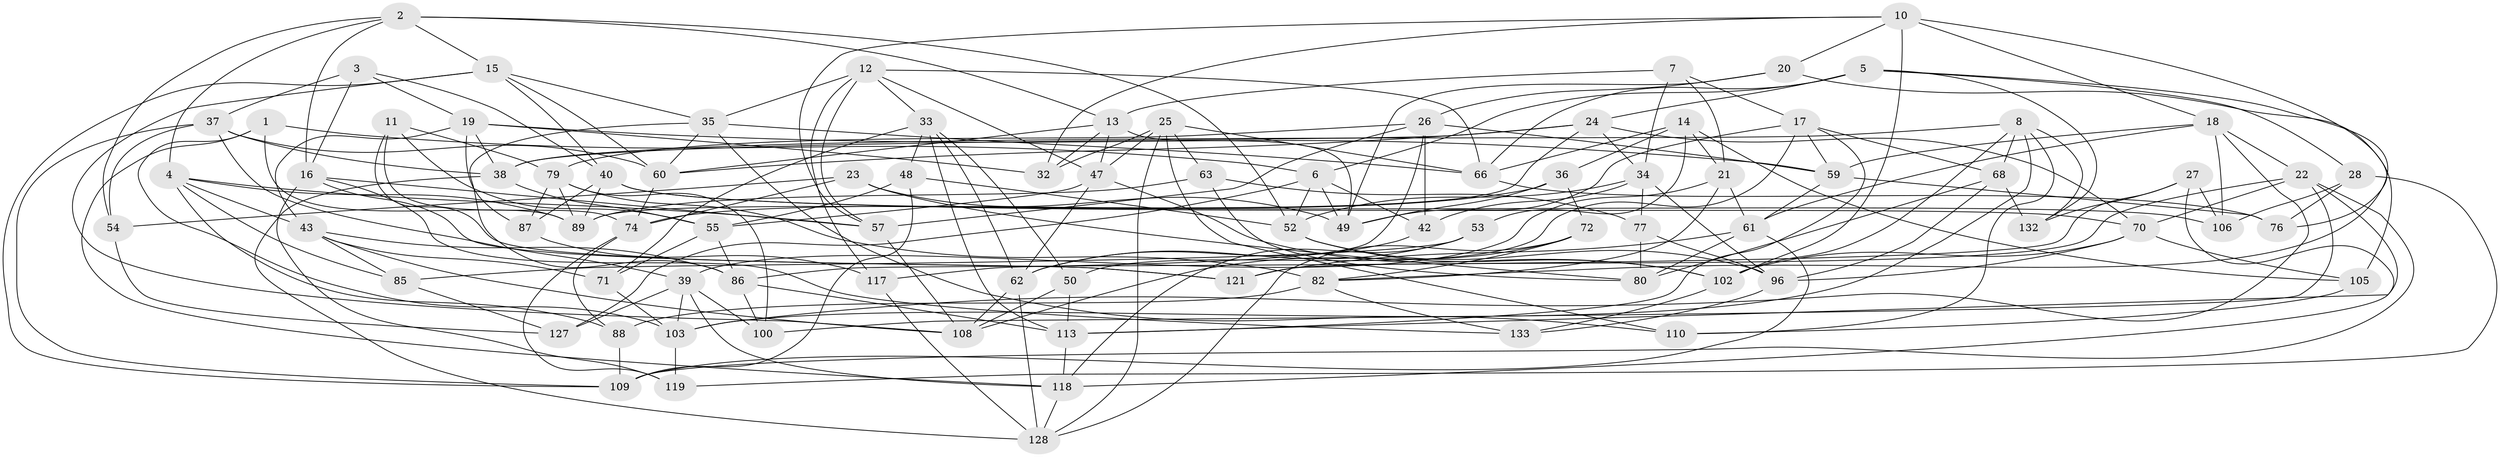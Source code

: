 // Generated by graph-tools (version 1.1) at 2025/52/02/27/25 19:52:27]
// undirected, 86 vertices, 223 edges
graph export_dot {
graph [start="1"]
  node [color=gray90,style=filled];
  1;
  2 [super="+9"];
  3;
  4 [super="+131"];
  5 [super="+67"];
  6 [super="+65"];
  7;
  8 [super="+139"];
  10 [super="+104"];
  11;
  12 [super="+31"];
  13 [super="+99"];
  14 [super="+41"];
  15 [super="+95"];
  16 [super="+30"];
  17 [super="+73"];
  18 [super="+78"];
  19 [super="+58"];
  20;
  21 [super="+122"];
  22 [super="+45"];
  23;
  24 [super="+69"];
  25 [super="+29"];
  26 [super="+51"];
  27;
  28;
  32;
  33 [super="+46"];
  34 [super="+64"];
  35 [super="+97"];
  36;
  37 [super="+138"];
  38 [super="+93"];
  39 [super="+56"];
  40 [super="+81"];
  42;
  43 [super="+44"];
  47 [super="+129"];
  48;
  49 [super="+107"];
  50;
  52 [super="+75"];
  53;
  54;
  55 [super="+92"];
  57 [super="+84"];
  59 [super="+101"];
  60 [super="+137"];
  61 [super="+125"];
  62 [super="+94"];
  63;
  66 [super="+114"];
  68 [super="+134"];
  70 [super="+91"];
  71;
  72;
  74 [super="+112"];
  76;
  77;
  79 [super="+90"];
  80 [super="+83"];
  82 [super="+130"];
  85;
  86 [super="+116"];
  87;
  88;
  89 [super="+111"];
  96 [super="+98"];
  100;
  102 [super="+135"];
  103 [super="+115"];
  105;
  106;
  108 [super="+120"];
  109 [super="+124"];
  110;
  113 [super="+123"];
  117;
  118 [super="+126"];
  119;
  121;
  127;
  128 [super="+136"];
  132;
  133;
  1 -- 118;
  1 -- 6;
  1 -- 103;
  1 -- 89;
  2 -- 15;
  2 -- 54;
  2 -- 13;
  2 -- 16;
  2 -- 4;
  2 -- 52;
  3 -- 37;
  3 -- 16;
  3 -- 19;
  3 -- 40;
  4 -- 88;
  4 -- 57;
  4 -- 43;
  4 -- 89;
  4 -- 85;
  5 -- 24;
  5 -- 66;
  5 -- 132;
  5 -- 82;
  5 -- 28;
  5 -- 6;
  6 -- 127;
  6 -- 42;
  6 -- 52;
  6 -- 49;
  7 -- 21;
  7 -- 34;
  7 -- 13;
  7 -- 17;
  8 -- 110;
  8 -- 132;
  8 -- 38;
  8 -- 68;
  8 -- 103;
  8 -- 102;
  10 -- 20;
  10 -- 18;
  10 -- 102;
  10 -- 32;
  10 -- 57;
  10 -- 76;
  11 -- 74;
  11 -- 121;
  11 -- 55;
  11 -- 79;
  12 -- 117;
  12 -- 57;
  12 -- 33;
  12 -- 66;
  12 -- 47;
  12 -- 35;
  13 -- 49;
  13 -- 32;
  13 -- 47;
  13 -- 60;
  14 -- 66;
  14 -- 21 [weight=2];
  14 -- 105;
  14 -- 36;
  14 -- 53;
  15 -- 60;
  15 -- 35;
  15 -- 40;
  15 -- 108;
  15 -- 109;
  16 -- 121;
  16 -- 119;
  16 -- 133;
  16 -- 57;
  17 -- 113;
  17 -- 59;
  17 -- 50;
  17 -- 68;
  17 -- 49;
  18 -- 103;
  18 -- 59;
  18 -- 22;
  18 -- 106;
  18 -- 61;
  19 -- 32;
  19 -- 87;
  19 -- 38;
  19 -- 43;
  19 -- 59;
  20 -- 49;
  20 -- 105;
  20 -- 26;
  21 -- 39;
  21 -- 82;
  21 -- 61;
  22 -- 121;
  22 -- 113;
  22 -- 100;
  22 -- 109;
  22 -- 70;
  23 -- 54;
  23 -- 74;
  23 -- 80;
  23 -- 49;
  24 -- 89;
  24 -- 34;
  24 -- 38;
  24 -- 60;
  24 -- 70;
  25 -- 32;
  25 -- 63;
  25 -- 128;
  25 -- 110;
  25 -- 47;
  25 -- 66;
  26 -- 42;
  26 -- 59;
  26 -- 117;
  26 -- 79;
  26 -- 57;
  27 -- 132;
  27 -- 106;
  27 -- 86;
  27 -- 118;
  28 -- 119;
  28 -- 106;
  28 -- 76;
  33 -- 48;
  33 -- 50;
  33 -- 71;
  33 -- 113;
  33 -- 62;
  34 -- 42;
  34 -- 52;
  34 -- 77;
  34 -- 96;
  35 -- 110;
  35 -- 60;
  35 -- 86;
  35 -- 66;
  36 -- 72;
  36 -- 49;
  36 -- 74;
  37 -- 38;
  37 -- 60;
  37 -- 54;
  37 -- 39;
  37 -- 109;
  38 -- 55;
  38 -- 128;
  39 -- 127;
  39 -- 100;
  39 -- 103;
  39 -- 118;
  40 -- 106;
  40 -- 87;
  40 -- 70;
  40 -- 89;
  42 -- 62;
  43 -- 85;
  43 -- 86;
  43 -- 71;
  43 -- 108;
  47 -- 62;
  47 -- 102;
  47 -- 55;
  48 -- 55;
  48 -- 52;
  48 -- 109;
  50 -- 108;
  50 -- 113;
  52 -- 102;
  52 -- 96;
  53 -- 118;
  53 -- 85;
  53 -- 62;
  54 -- 127;
  55 -- 71;
  55 -- 86;
  57 -- 108;
  59 -- 76;
  59 -- 61;
  60 -- 74;
  61 -- 109;
  61 -- 80;
  61 -- 121;
  62 -- 128;
  62 -- 108;
  63 -- 77;
  63 -- 89;
  63 -- 80;
  66 -- 76;
  68 -- 96;
  68 -- 132;
  68 -- 80 [weight=2];
  70 -- 105;
  70 -- 102;
  70 -- 96;
  71 -- 103;
  72 -- 108;
  72 -- 82;
  72 -- 128;
  74 -- 119;
  74 -- 88;
  77 -- 80;
  77 -- 96;
  79 -- 89;
  79 -- 82;
  79 -- 100;
  79 -- 87;
  82 -- 133;
  82 -- 88;
  85 -- 127;
  86 -- 100;
  86 -- 113;
  87 -- 117;
  88 -- 109;
  96 -- 133;
  102 -- 133;
  103 -- 119;
  105 -- 110;
  113 -- 118;
  117 -- 128;
  118 -- 128;
}
